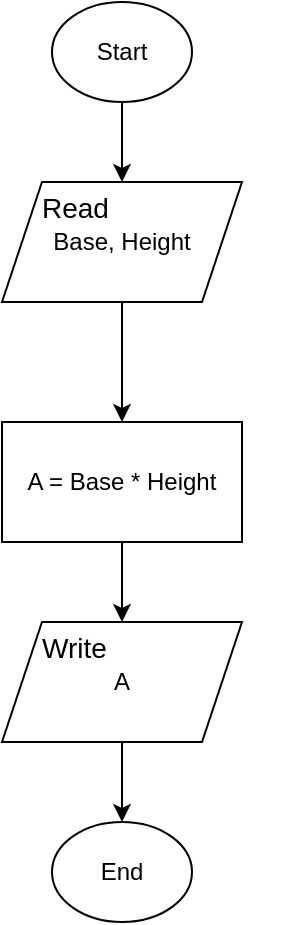 <mxfile version="20.3.0" type="device"><diagram id="C5RBs43oDa-KdzZeNtuy" name="Page-1"><mxGraphModel dx="1038" dy="649" grid="1" gridSize="10" guides="1" tooltips="1" connect="1" arrows="1" fold="1" page="1" pageScale="1" pageWidth="827" pageHeight="1169" math="0" shadow="0"><root><mxCell id="WIyWlLk6GJQsqaUBKTNV-0"/><mxCell id="WIyWlLk6GJQsqaUBKTNV-1" parent="WIyWlLk6GJQsqaUBKTNV-0"/><mxCell id="w0hyHTYzRm2KIEgpoEO4-3" value="" style="edgeStyle=orthogonalEdgeStyle;rounded=0;orthogonalLoop=1;jettySize=auto;html=1;" edge="1" parent="WIyWlLk6GJQsqaUBKTNV-1" source="w0hyHTYzRm2KIEgpoEO4-0" target="w0hyHTYzRm2KIEgpoEO4-2"><mxGeometry relative="1" as="geometry"/></mxCell><mxCell id="w0hyHTYzRm2KIEgpoEO4-0" value="Start" style="ellipse;whiteSpace=wrap;html=1;" vertex="1" parent="WIyWlLk6GJQsqaUBKTNV-1"><mxGeometry x="460" y="70" width="70" height="50" as="geometry"/></mxCell><mxCell id="w0hyHTYzRm2KIEgpoEO4-1" value="End" style="ellipse;whiteSpace=wrap;html=1;" vertex="1" parent="WIyWlLk6GJQsqaUBKTNV-1"><mxGeometry x="460" y="480" width="70" height="50" as="geometry"/></mxCell><mxCell id="w0hyHTYzRm2KIEgpoEO4-5" style="edgeStyle=orthogonalEdgeStyle;rounded=0;orthogonalLoop=1;jettySize=auto;html=1;" edge="1" parent="WIyWlLk6GJQsqaUBKTNV-1" source="w0hyHTYzRm2KIEgpoEO4-2" target="w0hyHTYzRm2KIEgpoEO4-4"><mxGeometry relative="1" as="geometry"/></mxCell><mxCell id="w0hyHTYzRm2KIEgpoEO4-2" value="Base, Height" style="shape=parallelogram;perimeter=parallelogramPerimeter;whiteSpace=wrap;html=1;fixedSize=1;" vertex="1" parent="WIyWlLk6GJQsqaUBKTNV-1"><mxGeometry x="435" y="160" width="120" height="60" as="geometry"/></mxCell><mxCell id="w0hyHTYzRm2KIEgpoEO4-7" style="edgeStyle=orthogonalEdgeStyle;rounded=0;orthogonalLoop=1;jettySize=auto;html=1;entryX=0.5;entryY=0;entryDx=0;entryDy=0;" edge="1" parent="WIyWlLk6GJQsqaUBKTNV-1" source="w0hyHTYzRm2KIEgpoEO4-4" target="w0hyHTYzRm2KIEgpoEO4-6"><mxGeometry relative="1" as="geometry"/></mxCell><mxCell id="w0hyHTYzRm2KIEgpoEO4-4" value="A = Base * Height" style="rounded=0;whiteSpace=wrap;html=1;" vertex="1" parent="WIyWlLk6GJQsqaUBKTNV-1"><mxGeometry x="435" y="280" width="120" height="60" as="geometry"/></mxCell><mxCell id="w0hyHTYzRm2KIEgpoEO4-10" style="edgeStyle=orthogonalEdgeStyle;rounded=0;orthogonalLoop=1;jettySize=auto;html=1;entryX=0.5;entryY=0;entryDx=0;entryDy=0;fontSize=14;" edge="1" parent="WIyWlLk6GJQsqaUBKTNV-1" source="w0hyHTYzRm2KIEgpoEO4-6" target="w0hyHTYzRm2KIEgpoEO4-1"><mxGeometry relative="1" as="geometry"/></mxCell><mxCell id="w0hyHTYzRm2KIEgpoEO4-6" value="A" style="shape=parallelogram;perimeter=parallelogramPerimeter;whiteSpace=wrap;html=1;fixedSize=1;" vertex="1" parent="WIyWlLk6GJQsqaUBKTNV-1"><mxGeometry x="435" y="380" width="120" height="60" as="geometry"/></mxCell><mxCell id="w0hyHTYzRm2KIEgpoEO4-8" value="&lt;h1&gt;&lt;font style=&quot;font-size: 14px; font-weight: normal;&quot;&gt;Read&lt;/font&gt;&lt;/h1&gt;" style="text;html=1;strokeColor=none;fillColor=none;spacing=5;spacingTop=-20;whiteSpace=wrap;overflow=hidden;rounded=0;" vertex="1" parent="WIyWlLk6GJQsqaUBKTNV-1"><mxGeometry x="450" y="150" width="125" height="40" as="geometry"/></mxCell><mxCell id="w0hyHTYzRm2KIEgpoEO4-9" value="&lt;h1&gt;&lt;font style=&quot;font-size: 14px; font-weight: normal;&quot;&gt;Write&lt;/font&gt;&lt;/h1&gt;" style="text;html=1;strokeColor=none;fillColor=none;spacing=5;spacingTop=-20;whiteSpace=wrap;overflow=hidden;rounded=0;" vertex="1" parent="WIyWlLk6GJQsqaUBKTNV-1"><mxGeometry x="450" y="370" width="125" height="40" as="geometry"/></mxCell></root></mxGraphModel></diagram></mxfile>